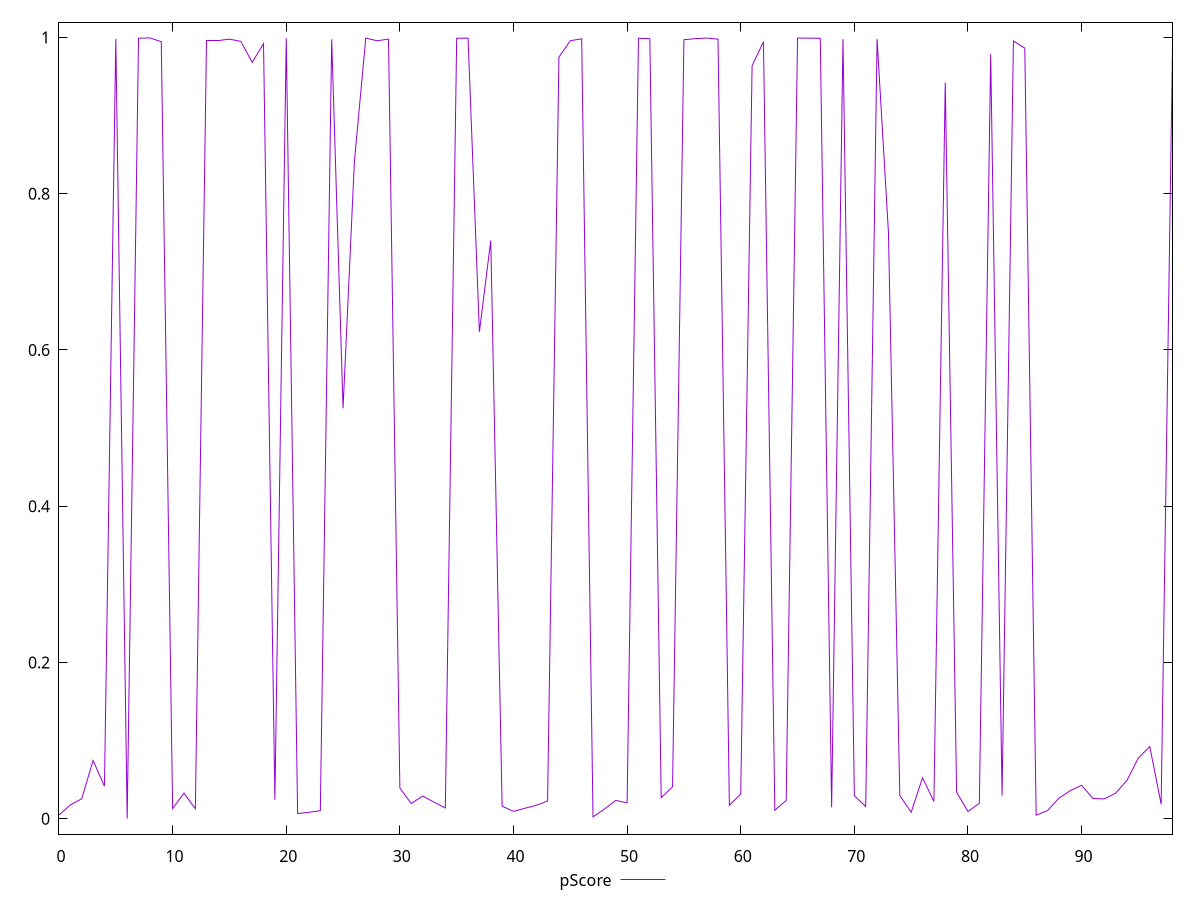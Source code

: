 reset

$pScore <<EOF
0 0.0046932031073328995
1 0.01762691486570439
2 0.02544811835441141
3 0.07453808758933839
4 0.04163769207152673
5 0.9981183248482491
6 0.00019060156438294173
7 0.9990812498117323
8 0.9994723875712139
9 0.9946375893622611
10 0.012876946010916879
11 0.03272239504075808
12 0.012629255421541974
13 0.9962113647861295
14 0.9962113647861295
15 0.9979034871603354
16 0.9950681770426781
17 0.9682319920656376
18 0.9920780447368824
19 0.02427552452992654
20 0.9989554336823837
21 0.0065760858192352445
22 0.00818334095547163
23 0.010215734989275194
24 0.9976708732038021
25 0.5254107572246296
26 0.8416120845728448
27 0.9991950831806855
28 0.9958542552567312
29 0.9979034871603354
30 0.03912521948071146
31 0.019468402471985002
32 0.028942640906717276
33 0.02122939781716826
34 0.01374055753156117
35 0.9990812498117323
36 0.9991950831806855
37 0.6231996918651275
38 0.7401460270264316
39 0.015969060234837684
40 0.009344752673596413
41 0.013301306658743628
42 0.017054882374674174
43 0.022546844594369453
44 0.974951707034809
45 0.9958542552567312
46 0.9983162362949354
47 0.0022539891873283313
48 0.012306850390293778
49 0.02331589062984718
50 0.02026113178966349
51 0.9990812498117323
52 0.9984980673954267
53 0.02686187897531489
54 0.04078190297754991
55 0.997148907511034
56 0.9984980673954267
57 0.99929771302618
58 0.9979034871603354
59 0.017054882374674174
60 0.03162294495573581
61 0.963731128396951
62 0.9946375893622611
63 0.010751891475817177
64 0.02331589062984718
65 0.99929771302618
66 0.9991950831806855
67 0.9989554336823836
68 0.014570504469321954
69 0.9979034871603354
70 0.02933889159352676
71 0.015555488779479154
72 0.9979034871603354
73 0.7507126075122785
74 0.02974086749130489
75 0.008183340955471574
76 0.052394561942559204
77 0.022098335570811867
78 0.9422133018097556
79 0.0338621672824399
80 0.009226927551489239
81 0.019598208304001496
82 0.9785205576066447
83 0.02933889159352676
84 0.9954734645055221
85 0.9864020924526467
86 0.0044984154699169165
87 0.01028117010740981
88 0.026144908798203026
89 0.035773522860341356
90 0.042808143615377436
91 0.02579402847623563
92 0.025277004160630667
93 0.03272239504075808
94 0.049199821503272956
95 0.07778264878746571
96 0.09228658454038902
97 0.018584883271567598
98 0.9872268801572729
EOF

set key outside below
set xrange [0:98]
set yrange [-0.01979503415575368:1.0194580232913506]
set trange [-0.01979503415575368:1.0194580232913506]
set terminal svg size 640, 500 enhanced background rgb 'white'
set output "reports/report_00027_2021-02-24T12-40-31.850Z/max-potential-fid/samples/card/pScore/values.svg"

plot $pScore title "pScore" with line

reset
